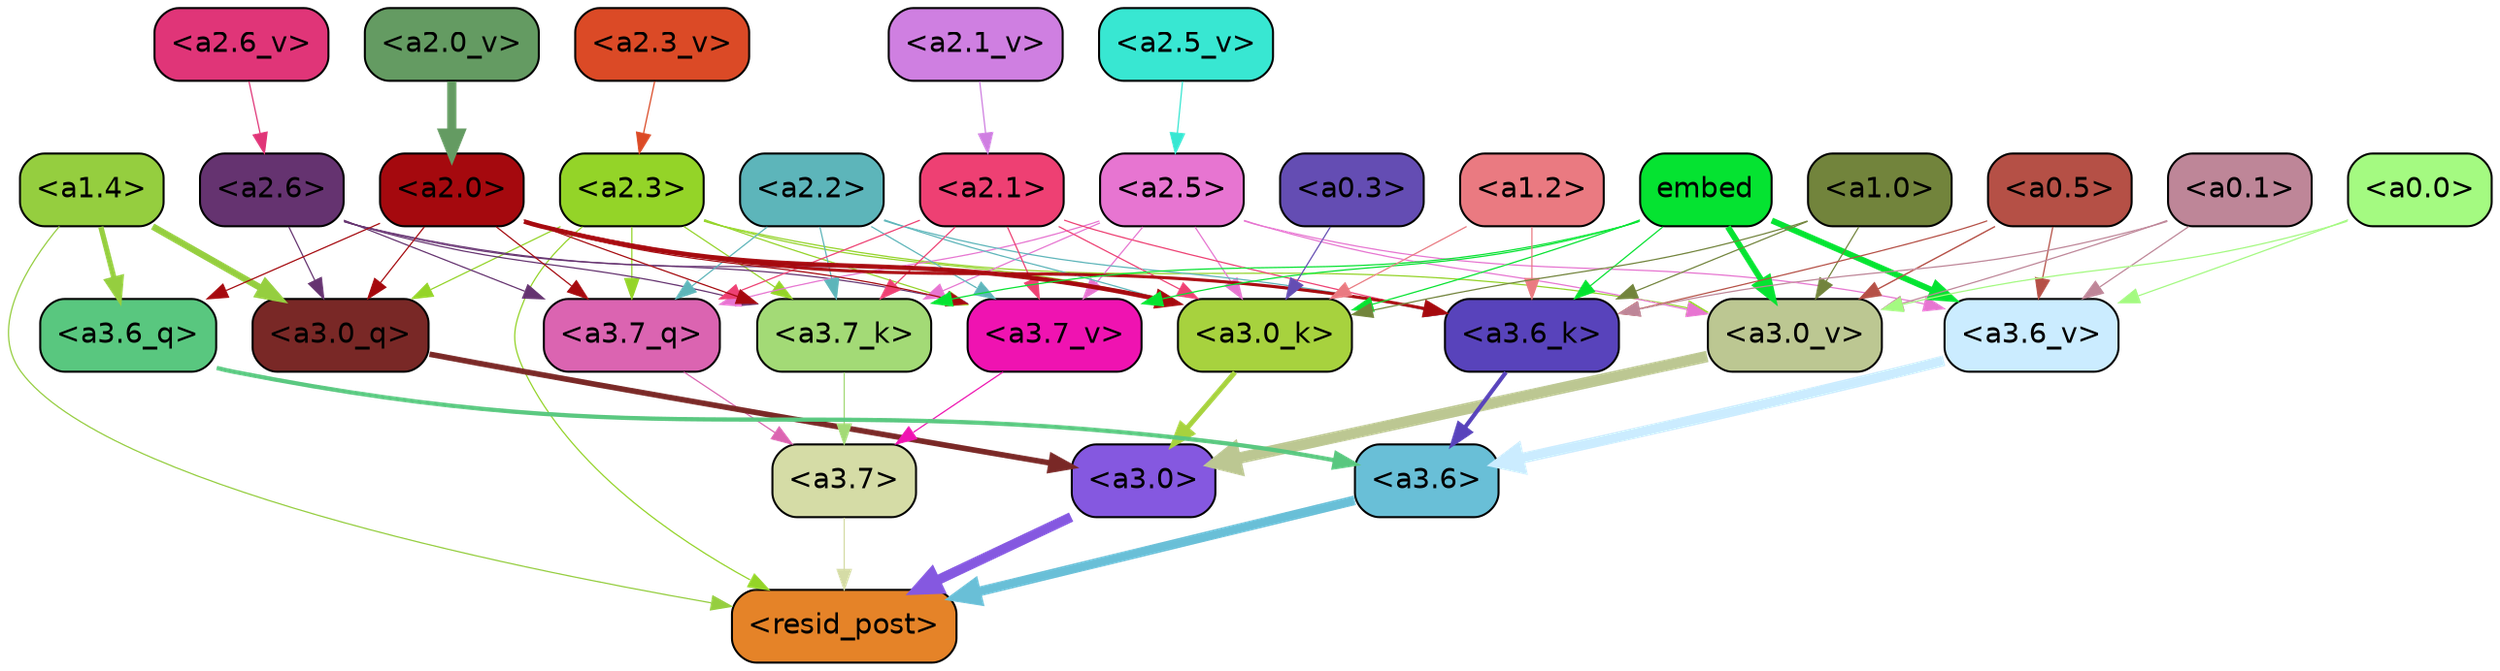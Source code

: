 strict digraph "" {
	graph [bgcolor=transparent,
		layout=dot,
		overlap=false,
		splines=true
	];
	"<a3.7>"	[color=black,
		fillcolor="#d5dca6",
		fontname=Helvetica,
		shape=box,
		style="filled, rounded"];
	"<resid_post>"	[color=black,
		fillcolor="#e58328",
		fontname=Helvetica,
		shape=box,
		style="filled, rounded"];
	"<a3.7>" -> "<resid_post>"	[color="#d5dca6",
		penwidth=0.6];
	"<a3.6>"	[color=black,
		fillcolor="#69bfd7",
		fontname=Helvetica,
		shape=box,
		style="filled, rounded"];
	"<a3.6>" -> "<resid_post>"	[color="#69bfd7",
		penwidth=4.753257989883423];
	"<a3.0>"	[color=black,
		fillcolor="#8558e0",
		fontname=Helvetica,
		shape=box,
		style="filled, rounded"];
	"<a3.0>" -> "<resid_post>"	[color="#8558e0",
		penwidth=4.90053927898407];
	"<a2.3>"	[color=black,
		fillcolor="#94d428",
		fontname=Helvetica,
		shape=box,
		style="filled, rounded"];
	"<a2.3>" -> "<resid_post>"	[color="#94d428",
		penwidth=0.6];
	"<a3.7_q>"	[color=black,
		fillcolor="#db64b1",
		fontname=Helvetica,
		shape=box,
		style="filled, rounded"];
	"<a2.3>" -> "<a3.7_q>"	[color="#94d428",
		penwidth=0.6];
	"<a3.0_q>"	[color=black,
		fillcolor="#792826",
		fontname=Helvetica,
		shape=box,
		style="filled, rounded"];
	"<a2.3>" -> "<a3.0_q>"	[color="#94d428",
		penwidth=0.6];
	"<a3.7_k>"	[color=black,
		fillcolor="#a3da76",
		fontname=Helvetica,
		shape=box,
		style="filled, rounded"];
	"<a2.3>" -> "<a3.7_k>"	[color="#94d428",
		penwidth=0.6];
	"<a3.0_k>"	[color=black,
		fillcolor="#a7d23e",
		fontname=Helvetica,
		shape=box,
		style="filled, rounded"];
	"<a2.3>" -> "<a3.0_k>"	[color="#94d428",
		penwidth=0.6];
	"<a3.7_v>"	[color=black,
		fillcolor="#ef13b1",
		fontname=Helvetica,
		shape=box,
		style="filled, rounded"];
	"<a2.3>" -> "<a3.7_v>"	[color="#94d428",
		penwidth=0.6];
	"<a3.0_v>"	[color=black,
		fillcolor="#bcc792",
		fontname=Helvetica,
		shape=box,
		style="filled, rounded"];
	"<a2.3>" -> "<a3.0_v>"	[color="#94d428",
		penwidth=0.6];
	"<a1.4>"	[color=black,
		fillcolor="#95ce3f",
		fontname=Helvetica,
		shape=box,
		style="filled, rounded"];
	"<a1.4>" -> "<resid_post>"	[color="#95ce3f",
		penwidth=0.6];
	"<a3.6_q>"	[color=black,
		fillcolor="#59c77f",
		fontname=Helvetica,
		shape=box,
		style="filled, rounded"];
	"<a1.4>" -> "<a3.6_q>"	[color="#95ce3f",
		penwidth=2.6043437719345093];
	"<a1.4>" -> "<a3.0_q>"	[color="#95ce3f",
		penwidth=3.2779015004634857];
	"<a3.7_q>" -> "<a3.7>"	[color="#db64b1",
		penwidth=0.6];
	"<a3.6_q>" -> "<a3.6>"	[color="#59c77f",
		penwidth=2.091020345687866];
	"<a3.0_q>" -> "<a3.0>"	[color="#792826",
		penwidth=2.7421876192092896];
	"<a3.7_k>" -> "<a3.7>"	[color="#a3da76",
		penwidth=0.6];
	"<a3.6_k>"	[color=black,
		fillcolor="#5843bb",
		fontname=Helvetica,
		shape=box,
		style="filled, rounded"];
	"<a3.6_k>" -> "<a3.6>"	[color="#5843bb",
		penwidth=2.048597991466522];
	"<a3.0_k>" -> "<a3.0>"	[color="#a7d23e",
		penwidth=2.476402521133423];
	"<a3.7_v>" -> "<a3.7>"	[color="#ef13b1",
		penwidth=0.6];
	"<a3.6_v>"	[color=black,
		fillcolor="#cbecff",
		fontname=Helvetica,
		shape=box,
		style="filled, rounded"];
	"<a3.6_v>" -> "<a3.6>"	[color="#cbecff",
		penwidth=5.2550448179244995];
	"<a3.0_v>" -> "<a3.0>"	[color="#bcc792",
		penwidth=5.652270674705505];
	"<a2.6>"	[color=black,
		fillcolor="#653370",
		fontname=Helvetica,
		shape=box,
		style="filled, rounded"];
	"<a2.6>" -> "<a3.7_q>"	[color="#653370",
		penwidth=0.6];
	"<a2.6>" -> "<a3.0_q>"	[color="#653370",
		penwidth=0.6];
	"<a2.6>" -> "<a3.7_k>"	[color="#653370",
		penwidth=0.6];
	"<a2.6>" -> "<a3.0_k>"	[color="#653370",
		penwidth=0.6];
	"<a2.6>" -> "<a3.7_v>"	[color="#653370",
		penwidth=0.6];
	"<a2.5>"	[color=black,
		fillcolor="#e775d1",
		fontname=Helvetica,
		shape=box,
		style="filled, rounded"];
	"<a2.5>" -> "<a3.7_q>"	[color="#e775d1",
		penwidth=0.6];
	"<a2.5>" -> "<a3.7_k>"	[color="#e775d1",
		penwidth=0.6];
	"<a2.5>" -> "<a3.0_k>"	[color="#e775d1",
		penwidth=0.6];
	"<a2.5>" -> "<a3.7_v>"	[color="#e775d1",
		penwidth=0.6];
	"<a2.5>" -> "<a3.6_v>"	[color="#e775d1",
		penwidth=0.6];
	"<a2.5>" -> "<a3.0_v>"	[color="#e775d1",
		penwidth=0.6];
	"<a2.2>"	[color=black,
		fillcolor="#5db5ba",
		fontname=Helvetica,
		shape=box,
		style="filled, rounded"];
	"<a2.2>" -> "<a3.7_q>"	[color="#5db5ba",
		penwidth=0.6];
	"<a2.2>" -> "<a3.7_k>"	[color="#5db5ba",
		penwidth=0.6];
	"<a2.2>" -> "<a3.6_k>"	[color="#5db5ba",
		penwidth=0.6];
	"<a2.2>" -> "<a3.0_k>"	[color="#5db5ba",
		penwidth=0.6];
	"<a2.2>" -> "<a3.7_v>"	[color="#5db5ba",
		penwidth=0.6];
	"<a2.1>"	[color=black,
		fillcolor="#ee4073",
		fontname=Helvetica,
		shape=box,
		style="filled, rounded"];
	"<a2.1>" -> "<a3.7_q>"	[color="#ee4073",
		penwidth=0.6];
	"<a2.1>" -> "<a3.7_k>"	[color="#ee4073",
		penwidth=0.6];
	"<a2.1>" -> "<a3.6_k>"	[color="#ee4073",
		penwidth=0.6];
	"<a2.1>" -> "<a3.0_k>"	[color="#ee4073",
		penwidth=0.6];
	"<a2.1>" -> "<a3.7_v>"	[color="#ee4073",
		penwidth=0.6];
	"<a2.0>"	[color=black,
		fillcolor="#a5090e",
		fontname=Helvetica,
		shape=box,
		style="filled, rounded"];
	"<a2.0>" -> "<a3.7_q>"	[color="#a5090e",
		penwidth=0.6];
	"<a2.0>" -> "<a3.6_q>"	[color="#a5090e",
		penwidth=0.6];
	"<a2.0>" -> "<a3.0_q>"	[color="#a5090e",
		penwidth=0.6];
	"<a2.0>" -> "<a3.7_k>"	[color="#a5090e",
		penwidth=0.6];
	"<a2.0>" -> "<a3.6_k>"	[color="#a5090e",
		penwidth=1.5290023684501648];
	"<a2.0>" -> "<a3.0_k>"	[color="#a5090e",
		penwidth=2.2551413774490356];
	"<a2.0>" -> "<a3.7_v>"	[color="#a5090e",
		penwidth=0.6];
	embed	[color=black,
		fillcolor="#05e331",
		fontname=Helvetica,
		shape=box,
		style="filled, rounded"];
	embed -> "<a3.7_k>"	[color="#05e331",
		penwidth=0.6];
	embed -> "<a3.6_k>"	[color="#05e331",
		penwidth=0.6];
	embed -> "<a3.0_k>"	[color="#05e331",
		penwidth=0.6];
	embed -> "<a3.7_v>"	[color="#05e331",
		penwidth=0.6];
	embed -> "<a3.6_v>"	[color="#05e331",
		penwidth=2.9556376338005066];
	embed -> "<a3.0_v>"	[color="#05e331",
		penwidth=2.972973108291626];
	"<a1.2>"	[color=black,
		fillcolor="#ea7a81",
		fontname=Helvetica,
		shape=box,
		style="filled, rounded"];
	"<a1.2>" -> "<a3.6_k>"	[color="#ea7a81",
		penwidth=0.6];
	"<a1.2>" -> "<a3.0_k>"	[color="#ea7a81",
		penwidth=0.6];
	"<a1.0>"	[color=black,
		fillcolor="#72843c",
		fontname=Helvetica,
		shape=box,
		style="filled, rounded"];
	"<a1.0>" -> "<a3.6_k>"	[color="#72843c",
		penwidth=0.6];
	"<a1.0>" -> "<a3.0_k>"	[color="#72843c",
		penwidth=0.6];
	"<a1.0>" -> "<a3.0_v>"	[color="#72843c",
		penwidth=0.6];
	"<a0.5>"	[color=black,
		fillcolor="#b55046",
		fontname=Helvetica,
		shape=box,
		style="filled, rounded"];
	"<a0.5>" -> "<a3.6_k>"	[color="#b55046",
		penwidth=0.6];
	"<a0.5>" -> "<a3.6_v>"	[color="#b55046",
		penwidth=0.6];
	"<a0.5>" -> "<a3.0_v>"	[color="#b55046",
		penwidth=0.6790935099124908];
	"<a0.1>"	[color=black,
		fillcolor="#be8698",
		fontname=Helvetica,
		shape=box,
		style="filled, rounded"];
	"<a0.1>" -> "<a3.6_k>"	[color="#be8698",
		penwidth=0.6];
	"<a0.1>" -> "<a3.6_v>"	[color="#be8698",
		penwidth=0.6];
	"<a0.1>" -> "<a3.0_v>"	[color="#be8698",
		penwidth=0.6];
	"<a0.3>"	[color=black,
		fillcolor="#644db3",
		fontname=Helvetica,
		shape=box,
		style="filled, rounded"];
	"<a0.3>" -> "<a3.0_k>"	[color="#644db3",
		penwidth=0.6];
	"<a0.0>"	[color=black,
		fillcolor="#a4fa81",
		fontname=Helvetica,
		shape=box,
		style="filled, rounded"];
	"<a0.0>" -> "<a3.6_v>"	[color="#a4fa81",
		penwidth=0.6];
	"<a0.0>" -> "<a3.0_v>"	[color="#a4fa81",
		penwidth=0.6];
	"<a2.6_v>"	[color=black,
		fillcolor="#e03578",
		fontname=Helvetica,
		shape=box,
		style="filled, rounded"];
	"<a2.6_v>" -> "<a2.6>"	[color="#e03578",
		penwidth=0.6];
	"<a2.5_v>"	[color=black,
		fillcolor="#38e7d2",
		fontname=Helvetica,
		shape=box,
		style="filled, rounded"];
	"<a2.5_v>" -> "<a2.5>"	[color="#38e7d2",
		penwidth=0.6];
	"<a2.3_v>"	[color=black,
		fillcolor="#db4a26",
		fontname=Helvetica,
		shape=box,
		style="filled, rounded"];
	"<a2.3_v>" -> "<a2.3>"	[color="#db4a26",
		penwidth=0.6];
	"<a2.1_v>"	[color=black,
		fillcolor="#cf7fe1",
		fontname=Helvetica,
		shape=box,
		style="filled, rounded"];
	"<a2.1_v>" -> "<a2.1>"	[color="#cf7fe1",
		penwidth=0.6];
	"<a2.0_v>"	[color=black,
		fillcolor="#649b62",
		fontname=Helvetica,
		shape=box,
		style="filled, rounded"];
	"<a2.0_v>" -> "<a2.0>"	[color="#649b62",
		penwidth=4.569358706474304];
}
